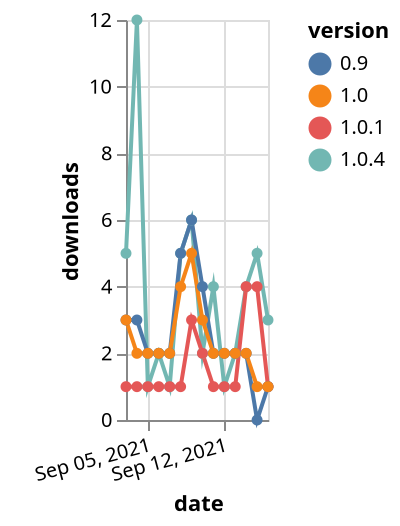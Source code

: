 {"$schema": "https://vega.github.io/schema/vega-lite/v5.json", "description": "A simple bar chart with embedded data.", "data": {"values": [{"date": "2021-09-03", "total": 6629, "delta": 5, "version": "1.0.4"}, {"date": "2021-09-04", "total": 6641, "delta": 12, "version": "1.0.4"}, {"date": "2021-09-05", "total": 6642, "delta": 1, "version": "1.0.4"}, {"date": "2021-09-06", "total": 6644, "delta": 2, "version": "1.0.4"}, {"date": "2021-09-07", "total": 6645, "delta": 1, "version": "1.0.4"}, {"date": "2021-09-08", "total": 6650, "delta": 5, "version": "1.0.4"}, {"date": "2021-09-09", "total": 6656, "delta": 6, "version": "1.0.4"}, {"date": "2021-09-10", "total": 6658, "delta": 2, "version": "1.0.4"}, {"date": "2021-09-11", "total": 6662, "delta": 4, "version": "1.0.4"}, {"date": "2021-09-12", "total": 6663, "delta": 1, "version": "1.0.4"}, {"date": "2021-09-13", "total": 6665, "delta": 2, "version": "1.0.4"}, {"date": "2021-09-14", "total": 6669, "delta": 4, "version": "1.0.4"}, {"date": "2021-09-15", "total": 6674, "delta": 5, "version": "1.0.4"}, {"date": "2021-09-16", "total": 6677, "delta": 3, "version": "1.0.4"}, {"date": "2021-09-03", "total": 1105, "delta": 1, "version": "1.0.1"}, {"date": "2021-09-04", "total": 1106, "delta": 1, "version": "1.0.1"}, {"date": "2021-09-05", "total": 1107, "delta": 1, "version": "1.0.1"}, {"date": "2021-09-06", "total": 1108, "delta": 1, "version": "1.0.1"}, {"date": "2021-09-07", "total": 1109, "delta": 1, "version": "1.0.1"}, {"date": "2021-09-08", "total": 1110, "delta": 1, "version": "1.0.1"}, {"date": "2021-09-09", "total": 1113, "delta": 3, "version": "1.0.1"}, {"date": "2021-09-10", "total": 1115, "delta": 2, "version": "1.0.1"}, {"date": "2021-09-11", "total": 1116, "delta": 1, "version": "1.0.1"}, {"date": "2021-09-12", "total": 1117, "delta": 1, "version": "1.0.1"}, {"date": "2021-09-13", "total": 1118, "delta": 1, "version": "1.0.1"}, {"date": "2021-09-14", "total": 1122, "delta": 4, "version": "1.0.1"}, {"date": "2021-09-15", "total": 1126, "delta": 4, "version": "1.0.1"}, {"date": "2021-09-16", "total": 1127, "delta": 1, "version": "1.0.1"}, {"date": "2021-09-03", "total": 6362, "delta": 3, "version": "0.9"}, {"date": "2021-09-04", "total": 6365, "delta": 3, "version": "0.9"}, {"date": "2021-09-05", "total": 6367, "delta": 2, "version": "0.9"}, {"date": "2021-09-06", "total": 6369, "delta": 2, "version": "0.9"}, {"date": "2021-09-07", "total": 6371, "delta": 2, "version": "0.9"}, {"date": "2021-09-08", "total": 6376, "delta": 5, "version": "0.9"}, {"date": "2021-09-09", "total": 6382, "delta": 6, "version": "0.9"}, {"date": "2021-09-10", "total": 6386, "delta": 4, "version": "0.9"}, {"date": "2021-09-11", "total": 6388, "delta": 2, "version": "0.9"}, {"date": "2021-09-12", "total": 6390, "delta": 2, "version": "0.9"}, {"date": "2021-09-13", "total": 6392, "delta": 2, "version": "0.9"}, {"date": "2021-09-14", "total": 6394, "delta": 2, "version": "0.9"}, {"date": "2021-09-15", "total": 6394, "delta": 0, "version": "0.9"}, {"date": "2021-09-16", "total": 6395, "delta": 1, "version": "0.9"}, {"date": "2021-09-03", "total": 9151, "delta": 3, "version": "1.0"}, {"date": "2021-09-04", "total": 9153, "delta": 2, "version": "1.0"}, {"date": "2021-09-05", "total": 9155, "delta": 2, "version": "1.0"}, {"date": "2021-09-06", "total": 9157, "delta": 2, "version": "1.0"}, {"date": "2021-09-07", "total": 9159, "delta": 2, "version": "1.0"}, {"date": "2021-09-08", "total": 9163, "delta": 4, "version": "1.0"}, {"date": "2021-09-09", "total": 9168, "delta": 5, "version": "1.0"}, {"date": "2021-09-10", "total": 9171, "delta": 3, "version": "1.0"}, {"date": "2021-09-11", "total": 9173, "delta": 2, "version": "1.0"}, {"date": "2021-09-12", "total": 9175, "delta": 2, "version": "1.0"}, {"date": "2021-09-13", "total": 9177, "delta": 2, "version": "1.0"}, {"date": "2021-09-14", "total": 9179, "delta": 2, "version": "1.0"}, {"date": "2021-09-15", "total": 9180, "delta": 1, "version": "1.0"}, {"date": "2021-09-16", "total": 9181, "delta": 1, "version": "1.0"}]}, "width": "container", "mark": {"type": "line", "point": {"filled": true}}, "encoding": {"x": {"field": "date", "type": "temporal", "timeUnit": "yearmonthdate", "title": "date", "axis": {"labelAngle": -15}}, "y": {"field": "delta", "type": "quantitative", "title": "downloads"}, "color": {"field": "version", "type": "nominal"}, "tooltip": {"field": "delta"}}}